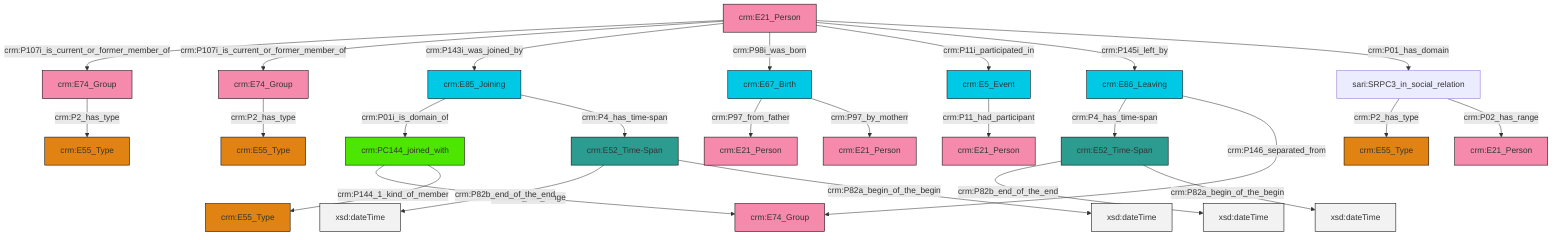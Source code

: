 graph TD
classDef Literal fill:#f2f2f2,stroke:#000000;
classDef CRM_Entity fill:#FFFFFF,stroke:#000000;
classDef Temporal_Entity fill:#00C9E6, stroke:#000000;
classDef Type fill:#E18312, stroke:#000000;
classDef Time-Span fill:#2C9C91, stroke:#000000;
classDef Appellation fill:#FFEB7F, stroke:#000000;
classDef Place fill:#008836, stroke:#000000;
classDef Persistent_Item fill:#B266B2, stroke:#000000;
classDef Conceptual_Object fill:#FFD700, stroke:#000000;
classDef Physical_Thing fill:#D2B48C, stroke:#000000;
classDef Actor fill:#f58aad, stroke:#000000;
classDef PC_Classes fill:#4ce600, stroke:#000000;
classDef Multi fill:#cccccc,stroke:#000000;

2["crm:PC144_joined_with"]:::PC_Classes -->|crm:P02_has_range| 3["crm:E74_Group"]:::Actor
7["crm:E21_Person"]:::Actor -->|crm:P107i_is_current_or_former_member_of| 8["crm:E74_Group"]:::Actor
9["crm:E86_Leaving"]:::Temporal_Entity -->|crm:P4_has_time-span| 10["crm:E52_Time-Span"]:::Time-Span
7["crm:E21_Person"]:::Actor -->|crm:P107i_is_current_or_former_member_of| 11["crm:E74_Group"]:::Actor
10["crm:E52_Time-Span"]:::Time-Span -->|crm:P82b_end_of_the_end| 12[xsd:dateTime]:::Literal
17["crm:E85_Joining"]:::Temporal_Entity -->|crm:P01i_is_domain_of| 2["crm:PC144_joined_with"]:::PC_Classes
10["crm:E52_Time-Span"]:::Time-Span -->|crm:P82a_begin_of_the_begin| 18[xsd:dateTime]:::Literal
11["crm:E74_Group"]:::Actor -->|crm:P2_has_type| 5["crm:E55_Type"]:::Type
9["crm:E86_Leaving"]:::Temporal_Entity -->|crm:P146_separated_from| 3["crm:E74_Group"]:::Actor
7["crm:E21_Person"]:::Actor -->|crm:P143i_was_joined_by| 17["crm:E85_Joining"]:::Temporal_Entity
19["crm:E67_Birth"]:::Temporal_Entity -->|crm:P97_from_father| 26["crm:E21_Person"]:::Actor
23["sari:SRPC3_in_social_relation"]:::Default -->|crm:P2_has_type| 30["crm:E55_Type"]:::Type
27["crm:E52_Time-Span"]:::Time-Span -->|crm:P82b_end_of_the_end| 31[xsd:dateTime]:::Literal
23["sari:SRPC3_in_social_relation"]:::Default -->|crm:P02_has_range| 35["crm:E21_Person"]:::Actor
8["crm:E74_Group"]:::Actor -->|crm:P2_has_type| 13["crm:E55_Type"]:::Type
17["crm:E85_Joining"]:::Temporal_Entity -->|crm:P4_has_time-span| 27["crm:E52_Time-Span"]:::Time-Span
0["crm:E5_Event"]:::Temporal_Entity -->|crm:P11_had_participant| 32["crm:E21_Person"]:::Actor
7["crm:E21_Person"]:::Actor -->|crm:P98i_was_born| 19["crm:E67_Birth"]:::Temporal_Entity
2["crm:PC144_joined_with"]:::PC_Classes -->|crm:P144_1_kind_of_member| 15["crm:E55_Type"]:::Type
7["crm:E21_Person"]:::Actor -->|crm:P11i_participated_in| 0["crm:E5_Event"]:::Temporal_Entity
19["crm:E67_Birth"]:::Temporal_Entity -->|crm:P97_by_motherr| 37["crm:E21_Person"]:::Actor
27["crm:E52_Time-Span"]:::Time-Span -->|crm:P82a_begin_of_the_begin| 46[xsd:dateTime]:::Literal
7["crm:E21_Person"]:::Actor -->|crm:P145i_left_by| 9["crm:E86_Leaving"]:::Temporal_Entity
7["crm:E21_Person"]:::Actor -->|crm:P01_has_domain| 23["sari:SRPC3_in_social_relation"]:::Default
